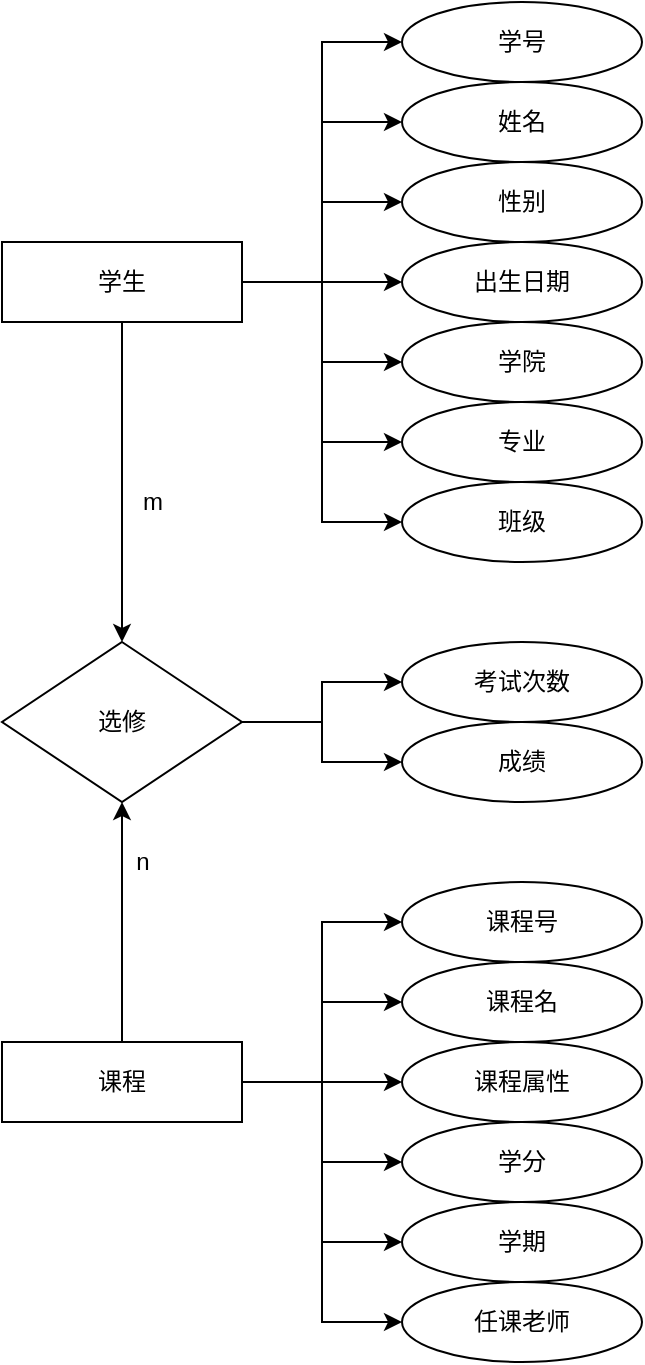 <mxfile version="13.3.1" type="device"><diagram id="k9M_Fh8ulUIAhFDCncCN" name="第 1 页"><mxGraphModel dx="1426" dy="875" grid="1" gridSize="10" guides="1" tooltips="1" connect="1" arrows="1" fold="1" page="1" pageScale="1" pageWidth="827" pageHeight="1169" math="0" shadow="0"><root><mxCell id="0"/><mxCell id="1" parent="0"/><mxCell id="wM1rQ-GEkfWkXWRsY3Ni-9" style="edgeStyle=orthogonalEdgeStyle;rounded=0;orthogonalLoop=1;jettySize=auto;html=1;entryX=0;entryY=0.5;entryDx=0;entryDy=0;" edge="1" parent="1" source="wM1rQ-GEkfWkXWRsY3Ni-1" target="wM1rQ-GEkfWkXWRsY3Ni-2"><mxGeometry relative="1" as="geometry"/></mxCell><mxCell id="wM1rQ-GEkfWkXWRsY3Ni-10" style="edgeStyle=orthogonalEdgeStyle;rounded=0;orthogonalLoop=1;jettySize=auto;html=1;exitX=1;exitY=0.5;exitDx=0;exitDy=0;entryX=0;entryY=0.5;entryDx=0;entryDy=0;" edge="1" parent="1" source="wM1rQ-GEkfWkXWRsY3Ni-1" target="wM1rQ-GEkfWkXWRsY3Ni-3"><mxGeometry relative="1" as="geometry"/></mxCell><mxCell id="wM1rQ-GEkfWkXWRsY3Ni-11" style="edgeStyle=orthogonalEdgeStyle;rounded=0;orthogonalLoop=1;jettySize=auto;html=1;exitX=1;exitY=0.5;exitDx=0;exitDy=0;entryX=0;entryY=0.5;entryDx=0;entryDy=0;" edge="1" parent="1" source="wM1rQ-GEkfWkXWRsY3Ni-1" target="wM1rQ-GEkfWkXWRsY3Ni-4"><mxGeometry relative="1" as="geometry"/></mxCell><mxCell id="wM1rQ-GEkfWkXWRsY3Ni-12" style="edgeStyle=orthogonalEdgeStyle;rounded=0;orthogonalLoop=1;jettySize=auto;html=1;exitX=1;exitY=0.5;exitDx=0;exitDy=0;entryX=0;entryY=0.5;entryDx=0;entryDy=0;" edge="1" parent="1" source="wM1rQ-GEkfWkXWRsY3Ni-1" target="wM1rQ-GEkfWkXWRsY3Ni-5"><mxGeometry relative="1" as="geometry"/></mxCell><mxCell id="wM1rQ-GEkfWkXWRsY3Ni-13" style="edgeStyle=orthogonalEdgeStyle;rounded=0;orthogonalLoop=1;jettySize=auto;html=1;exitX=1;exitY=0.5;exitDx=0;exitDy=0;entryX=0;entryY=0.5;entryDx=0;entryDy=0;" edge="1" parent="1" source="wM1rQ-GEkfWkXWRsY3Ni-1" target="wM1rQ-GEkfWkXWRsY3Ni-6"><mxGeometry relative="1" as="geometry"/></mxCell><mxCell id="wM1rQ-GEkfWkXWRsY3Ni-14" style="edgeStyle=orthogonalEdgeStyle;rounded=0;orthogonalLoop=1;jettySize=auto;html=1;exitX=1;exitY=0.5;exitDx=0;exitDy=0;entryX=0;entryY=0.5;entryDx=0;entryDy=0;" edge="1" parent="1" source="wM1rQ-GEkfWkXWRsY3Ni-1" target="wM1rQ-GEkfWkXWRsY3Ni-7"><mxGeometry relative="1" as="geometry"/></mxCell><mxCell id="wM1rQ-GEkfWkXWRsY3Ni-15" style="edgeStyle=orthogonalEdgeStyle;rounded=0;orthogonalLoop=1;jettySize=auto;html=1;exitX=1;exitY=0.5;exitDx=0;exitDy=0;entryX=0;entryY=0.5;entryDx=0;entryDy=0;" edge="1" parent="1" source="wM1rQ-GEkfWkXWRsY3Ni-1" target="wM1rQ-GEkfWkXWRsY3Ni-8"><mxGeometry relative="1" as="geometry"/></mxCell><mxCell id="wM1rQ-GEkfWkXWRsY3Ni-31" style="edgeStyle=orthogonalEdgeStyle;rounded=0;orthogonalLoop=1;jettySize=auto;html=1;exitX=0.5;exitY=1;exitDx=0;exitDy=0;" edge="1" parent="1" source="wM1rQ-GEkfWkXWRsY3Ni-1" target="wM1rQ-GEkfWkXWRsY3Ni-30"><mxGeometry relative="1" as="geometry"/></mxCell><mxCell id="wM1rQ-GEkfWkXWRsY3Ni-1" value="学生" style="rounded=0;whiteSpace=wrap;html=1;" vertex="1" parent="1"><mxGeometry x="80" y="240" width="120" height="40" as="geometry"/></mxCell><mxCell id="wM1rQ-GEkfWkXWRsY3Ni-2" value="学号" style="ellipse;whiteSpace=wrap;html=1;" vertex="1" parent="1"><mxGeometry x="280" y="120" width="120" height="40" as="geometry"/></mxCell><mxCell id="wM1rQ-GEkfWkXWRsY3Ni-3" value="姓名" style="ellipse;whiteSpace=wrap;html=1;" vertex="1" parent="1"><mxGeometry x="280" y="160" width="120" height="40" as="geometry"/></mxCell><mxCell id="wM1rQ-GEkfWkXWRsY3Ni-4" value="性别" style="ellipse;whiteSpace=wrap;html=1;" vertex="1" parent="1"><mxGeometry x="280" y="200" width="120" height="40" as="geometry"/></mxCell><mxCell id="wM1rQ-GEkfWkXWRsY3Ni-5" value="出生日期" style="ellipse;whiteSpace=wrap;html=1;" vertex="1" parent="1"><mxGeometry x="280" y="240" width="120" height="40" as="geometry"/></mxCell><mxCell id="wM1rQ-GEkfWkXWRsY3Ni-6" value="学院" style="ellipse;whiteSpace=wrap;html=1;" vertex="1" parent="1"><mxGeometry x="280" y="280" width="120" height="40" as="geometry"/></mxCell><mxCell id="wM1rQ-GEkfWkXWRsY3Ni-7" value="专业" style="ellipse;whiteSpace=wrap;html=1;" vertex="1" parent="1"><mxGeometry x="280" y="320" width="120" height="40" as="geometry"/></mxCell><mxCell id="wM1rQ-GEkfWkXWRsY3Ni-8" value="班级" style="ellipse;whiteSpace=wrap;html=1;" vertex="1" parent="1"><mxGeometry x="280" y="360" width="120" height="40" as="geometry"/></mxCell><mxCell id="wM1rQ-GEkfWkXWRsY3Ni-24" style="edgeStyle=orthogonalEdgeStyle;rounded=0;orthogonalLoop=1;jettySize=auto;html=1;exitX=1;exitY=0.5;exitDx=0;exitDy=0;entryX=0;entryY=0.5;entryDx=0;entryDy=0;" edge="1" parent="1" source="wM1rQ-GEkfWkXWRsY3Ni-16" target="wM1rQ-GEkfWkXWRsY3Ni-17"><mxGeometry relative="1" as="geometry"/></mxCell><mxCell id="wM1rQ-GEkfWkXWRsY3Ni-25" style="edgeStyle=orthogonalEdgeStyle;rounded=0;orthogonalLoop=1;jettySize=auto;html=1;exitX=1;exitY=0.5;exitDx=0;exitDy=0;entryX=0;entryY=0.5;entryDx=0;entryDy=0;" edge="1" parent="1" source="wM1rQ-GEkfWkXWRsY3Ni-16" target="wM1rQ-GEkfWkXWRsY3Ni-18"><mxGeometry relative="1" as="geometry"/></mxCell><mxCell id="wM1rQ-GEkfWkXWRsY3Ni-26" style="edgeStyle=orthogonalEdgeStyle;rounded=0;orthogonalLoop=1;jettySize=auto;html=1;exitX=1;exitY=0.5;exitDx=0;exitDy=0;entryX=0;entryY=0.5;entryDx=0;entryDy=0;" edge="1" parent="1" source="wM1rQ-GEkfWkXWRsY3Ni-16" target="wM1rQ-GEkfWkXWRsY3Ni-19"><mxGeometry relative="1" as="geometry"/></mxCell><mxCell id="wM1rQ-GEkfWkXWRsY3Ni-27" style="edgeStyle=orthogonalEdgeStyle;rounded=0;orthogonalLoop=1;jettySize=auto;html=1;exitX=1;exitY=0.5;exitDx=0;exitDy=0;" edge="1" parent="1" source="wM1rQ-GEkfWkXWRsY3Ni-16" target="wM1rQ-GEkfWkXWRsY3Ni-20"><mxGeometry relative="1" as="geometry"/></mxCell><mxCell id="wM1rQ-GEkfWkXWRsY3Ni-28" style="edgeStyle=orthogonalEdgeStyle;rounded=0;orthogonalLoop=1;jettySize=auto;html=1;exitX=1;exitY=0.5;exitDx=0;exitDy=0;entryX=0;entryY=0.5;entryDx=0;entryDy=0;" edge="1" parent="1" source="wM1rQ-GEkfWkXWRsY3Ni-16" target="wM1rQ-GEkfWkXWRsY3Ni-21"><mxGeometry relative="1" as="geometry"/></mxCell><mxCell id="wM1rQ-GEkfWkXWRsY3Ni-29" style="edgeStyle=orthogonalEdgeStyle;rounded=0;orthogonalLoop=1;jettySize=auto;html=1;exitX=1;exitY=0.5;exitDx=0;exitDy=0;entryX=0;entryY=0.5;entryDx=0;entryDy=0;" edge="1" parent="1" source="wM1rQ-GEkfWkXWRsY3Ni-16" target="wM1rQ-GEkfWkXWRsY3Ni-22"><mxGeometry relative="1" as="geometry"/></mxCell><mxCell id="wM1rQ-GEkfWkXWRsY3Ni-32" style="edgeStyle=orthogonalEdgeStyle;rounded=0;orthogonalLoop=1;jettySize=auto;html=1;exitX=0.5;exitY=0;exitDx=0;exitDy=0;entryX=0.5;entryY=1;entryDx=0;entryDy=0;" edge="1" parent="1" source="wM1rQ-GEkfWkXWRsY3Ni-16" target="wM1rQ-GEkfWkXWRsY3Ni-30"><mxGeometry relative="1" as="geometry"/></mxCell><mxCell id="wM1rQ-GEkfWkXWRsY3Ni-16" value="课程" style="rounded=0;whiteSpace=wrap;html=1;" vertex="1" parent="1"><mxGeometry x="80" y="640" width="120" height="40" as="geometry"/></mxCell><mxCell id="wM1rQ-GEkfWkXWRsY3Ni-17" value="课程号" style="ellipse;whiteSpace=wrap;html=1;" vertex="1" parent="1"><mxGeometry x="280" y="560" width="120" height="40" as="geometry"/></mxCell><mxCell id="wM1rQ-GEkfWkXWRsY3Ni-18" value="课程名" style="ellipse;whiteSpace=wrap;html=1;" vertex="1" parent="1"><mxGeometry x="280" y="600" width="120" height="40" as="geometry"/></mxCell><mxCell id="wM1rQ-GEkfWkXWRsY3Ni-19" value="课程属性" style="ellipse;whiteSpace=wrap;html=1;" vertex="1" parent="1"><mxGeometry x="280" y="640" width="120" height="40" as="geometry"/></mxCell><mxCell id="wM1rQ-GEkfWkXWRsY3Ni-20" value="学分" style="ellipse;whiteSpace=wrap;html=1;" vertex="1" parent="1"><mxGeometry x="280" y="680" width="120" height="40" as="geometry"/></mxCell><mxCell id="wM1rQ-GEkfWkXWRsY3Ni-21" value="学期" style="ellipse;whiteSpace=wrap;html=1;" vertex="1" parent="1"><mxGeometry x="280" y="720" width="120" height="40" as="geometry"/></mxCell><mxCell id="wM1rQ-GEkfWkXWRsY3Ni-22" value="任课老师" style="ellipse;whiteSpace=wrap;html=1;" vertex="1" parent="1"><mxGeometry x="280" y="760" width="120" height="40" as="geometry"/></mxCell><mxCell id="wM1rQ-GEkfWkXWRsY3Ni-37" style="edgeStyle=orthogonalEdgeStyle;rounded=0;orthogonalLoop=1;jettySize=auto;html=1;exitX=1;exitY=0.5;exitDx=0;exitDy=0;entryX=0;entryY=0.5;entryDx=0;entryDy=0;" edge="1" parent="1" source="wM1rQ-GEkfWkXWRsY3Ni-30" target="wM1rQ-GEkfWkXWRsY3Ni-35"><mxGeometry relative="1" as="geometry"/></mxCell><mxCell id="wM1rQ-GEkfWkXWRsY3Ni-38" style="edgeStyle=orthogonalEdgeStyle;rounded=0;orthogonalLoop=1;jettySize=auto;html=1;exitX=1;exitY=0.5;exitDx=0;exitDy=0;" edge="1" parent="1" source="wM1rQ-GEkfWkXWRsY3Ni-30" target="wM1rQ-GEkfWkXWRsY3Ni-36"><mxGeometry relative="1" as="geometry"/></mxCell><mxCell id="wM1rQ-GEkfWkXWRsY3Ni-30" value="选修" style="rhombus;whiteSpace=wrap;html=1;" vertex="1" parent="1"><mxGeometry x="80" y="440" width="120" height="80" as="geometry"/></mxCell><mxCell id="wM1rQ-GEkfWkXWRsY3Ni-33" value="m" style="text;html=1;align=center;verticalAlign=middle;resizable=0;points=[];autosize=1;" vertex="1" parent="1"><mxGeometry x="140" y="360" width="30" height="20" as="geometry"/></mxCell><mxCell id="wM1rQ-GEkfWkXWRsY3Ni-34" value="n" style="text;html=1;align=center;verticalAlign=middle;resizable=0;points=[];autosize=1;" vertex="1" parent="1"><mxGeometry x="140" y="540" width="20" height="20" as="geometry"/></mxCell><mxCell id="wM1rQ-GEkfWkXWRsY3Ni-35" value="考试次数" style="ellipse;whiteSpace=wrap;html=1;" vertex="1" parent="1"><mxGeometry x="280" y="440" width="120" height="40" as="geometry"/></mxCell><mxCell id="wM1rQ-GEkfWkXWRsY3Ni-36" value="成绩" style="ellipse;whiteSpace=wrap;html=1;" vertex="1" parent="1"><mxGeometry x="280" y="480" width="120" height="40" as="geometry"/></mxCell></root></mxGraphModel></diagram></mxfile>